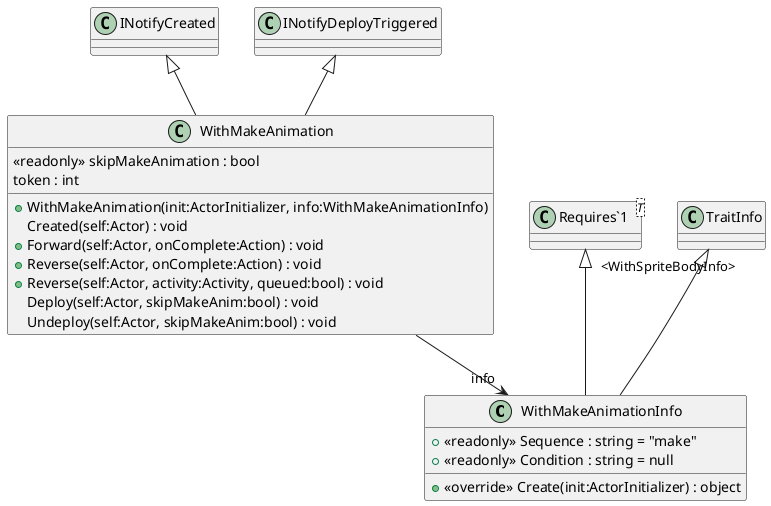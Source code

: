 @startuml
class WithMakeAnimationInfo {
    + <<readonly>> Sequence : string = "make"
    + <<readonly>> Condition : string = null
    + <<override>> Create(init:ActorInitializer) : object
}
class WithMakeAnimation {
    <<readonly>> skipMakeAnimation : bool
    token : int
    + WithMakeAnimation(init:ActorInitializer, info:WithMakeAnimationInfo)
    Created(self:Actor) : void
    + Forward(self:Actor, onComplete:Action) : void
    + Reverse(self:Actor, onComplete:Action) : void
    + Reverse(self:Actor, activity:Activity, queued:bool) : void
    Deploy(self:Actor, skipMakeAnim:bool) : void
    Undeploy(self:Actor, skipMakeAnim:bool) : void
}
class "Requires`1"<T> {
}
TraitInfo <|-- WithMakeAnimationInfo
"Requires`1" "<WithSpriteBodyInfo>" <|-- WithMakeAnimationInfo
INotifyCreated <|-- WithMakeAnimation
INotifyDeployTriggered <|-- WithMakeAnimation
WithMakeAnimation --> "info" WithMakeAnimationInfo
@enduml
